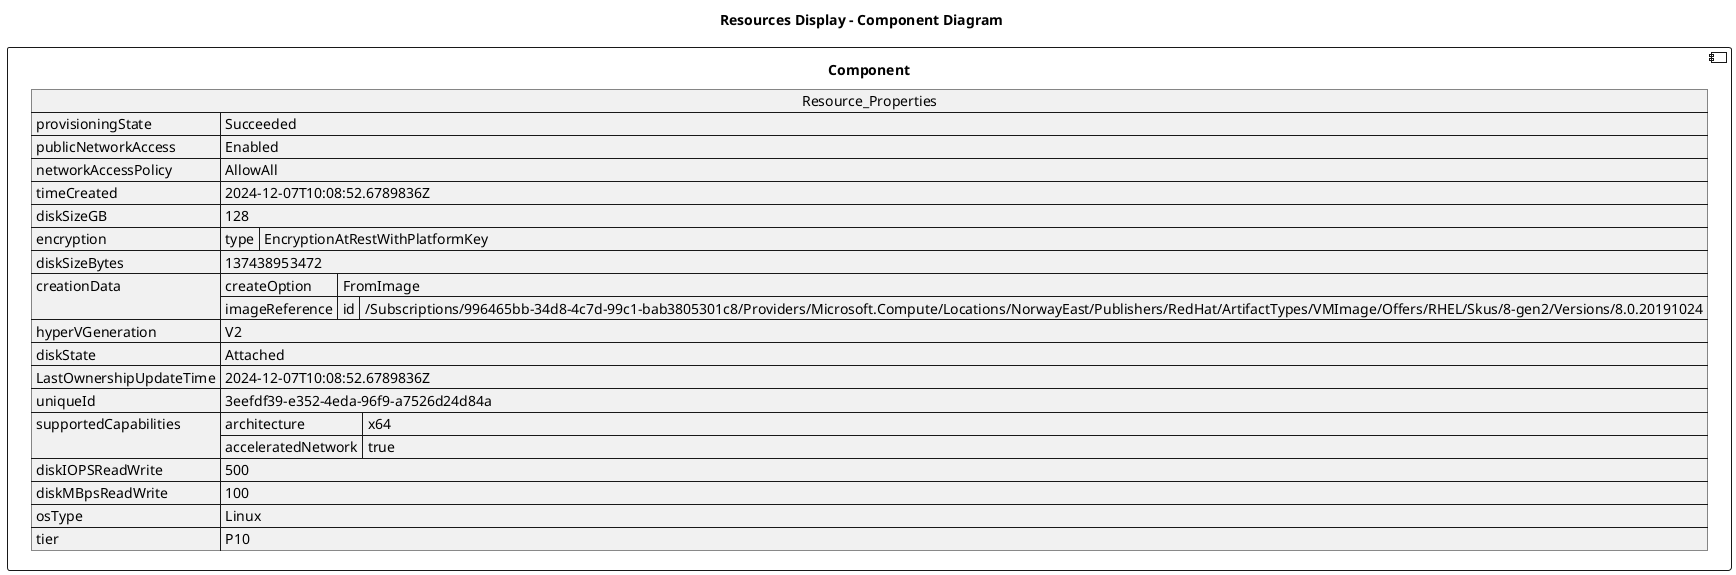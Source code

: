 @startuml

title Resources Display - Component Diagram

component Component {

json  Resource_Properties {
  "provisioningState": "Succeeded",
  "publicNetworkAccess": "Enabled",
  "networkAccessPolicy": "AllowAll",
  "timeCreated": "2024-12-07T10:08:52.6789836Z",
  "diskSizeGB": 128,
  "encryption": {
    "type": "EncryptionAtRestWithPlatformKey"
  },
  "diskSizeBytes": 137438953472,
  "creationData": {
    "createOption": "FromImage",
    "imageReference": {
      "id": "/Subscriptions/996465bb-34d8-4c7d-99c1-bab3805301c8/Providers/Microsoft.Compute/Locations/NorwayEast/Publishers/RedHat/ArtifactTypes/VMImage/Offers/RHEL/Skus/8-gen2/Versions/8.0.20191024"
    }
  },
  "hyperVGeneration": "V2",
  "diskState": "Attached",
  "LastOwnershipUpdateTime": "2024-12-07T10:08:52.6789836Z",
  "uniqueId": "3eefdf39-e352-4eda-96f9-a7526d24d84a",
  "supportedCapabilities": {
    "architecture": "x64",
    "acceleratedNetwork": true
  },
  "diskIOPSReadWrite": 500,
  "diskMBpsReadWrite": 100,
  "osType": "Linux",
  "tier": "P10"
}
}
@enduml
